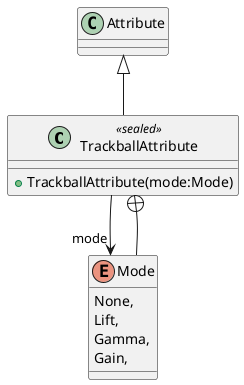@startuml
class TrackballAttribute <<sealed>> {
    + TrackballAttribute(mode:Mode)
}
enum Mode {
    None,
    Lift,
    Gamma,
    Gain,
}
Attribute <|-- TrackballAttribute
TrackballAttribute --> "mode" Mode
TrackballAttribute +-- Mode
@enduml
